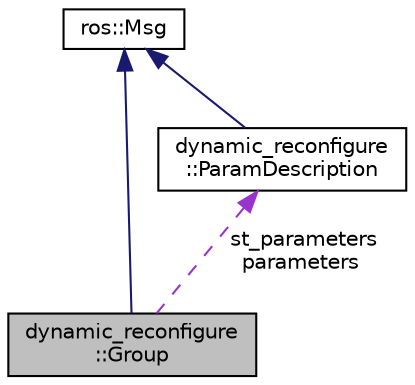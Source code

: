 digraph "dynamic_reconfigure::Group"
{
  edge [fontname="Helvetica",fontsize="10",labelfontname="Helvetica",labelfontsize="10"];
  node [fontname="Helvetica",fontsize="10",shape=record];
  Node1 [label="dynamic_reconfigure\l::Group",height=0.2,width=0.4,color="black", fillcolor="grey75", style="filled" fontcolor="black"];
  Node2 -> Node1 [dir="back",color="midnightblue",fontsize="10",style="solid",fontname="Helvetica"];
  Node2 [label="ros::Msg",height=0.2,width=0.4,color="black", fillcolor="white", style="filled",URL="$classros_1_1_msg.html"];
  Node3 -> Node1 [dir="back",color="darkorchid3",fontsize="10",style="dashed",label=" st_parameters\nparameters" ,fontname="Helvetica"];
  Node3 [label="dynamic_reconfigure\l::ParamDescription",height=0.2,width=0.4,color="black", fillcolor="white", style="filled",URL="$classdynamic__reconfigure_1_1_param_description.html"];
  Node2 -> Node3 [dir="back",color="midnightblue",fontsize="10",style="solid",fontname="Helvetica"];
}

